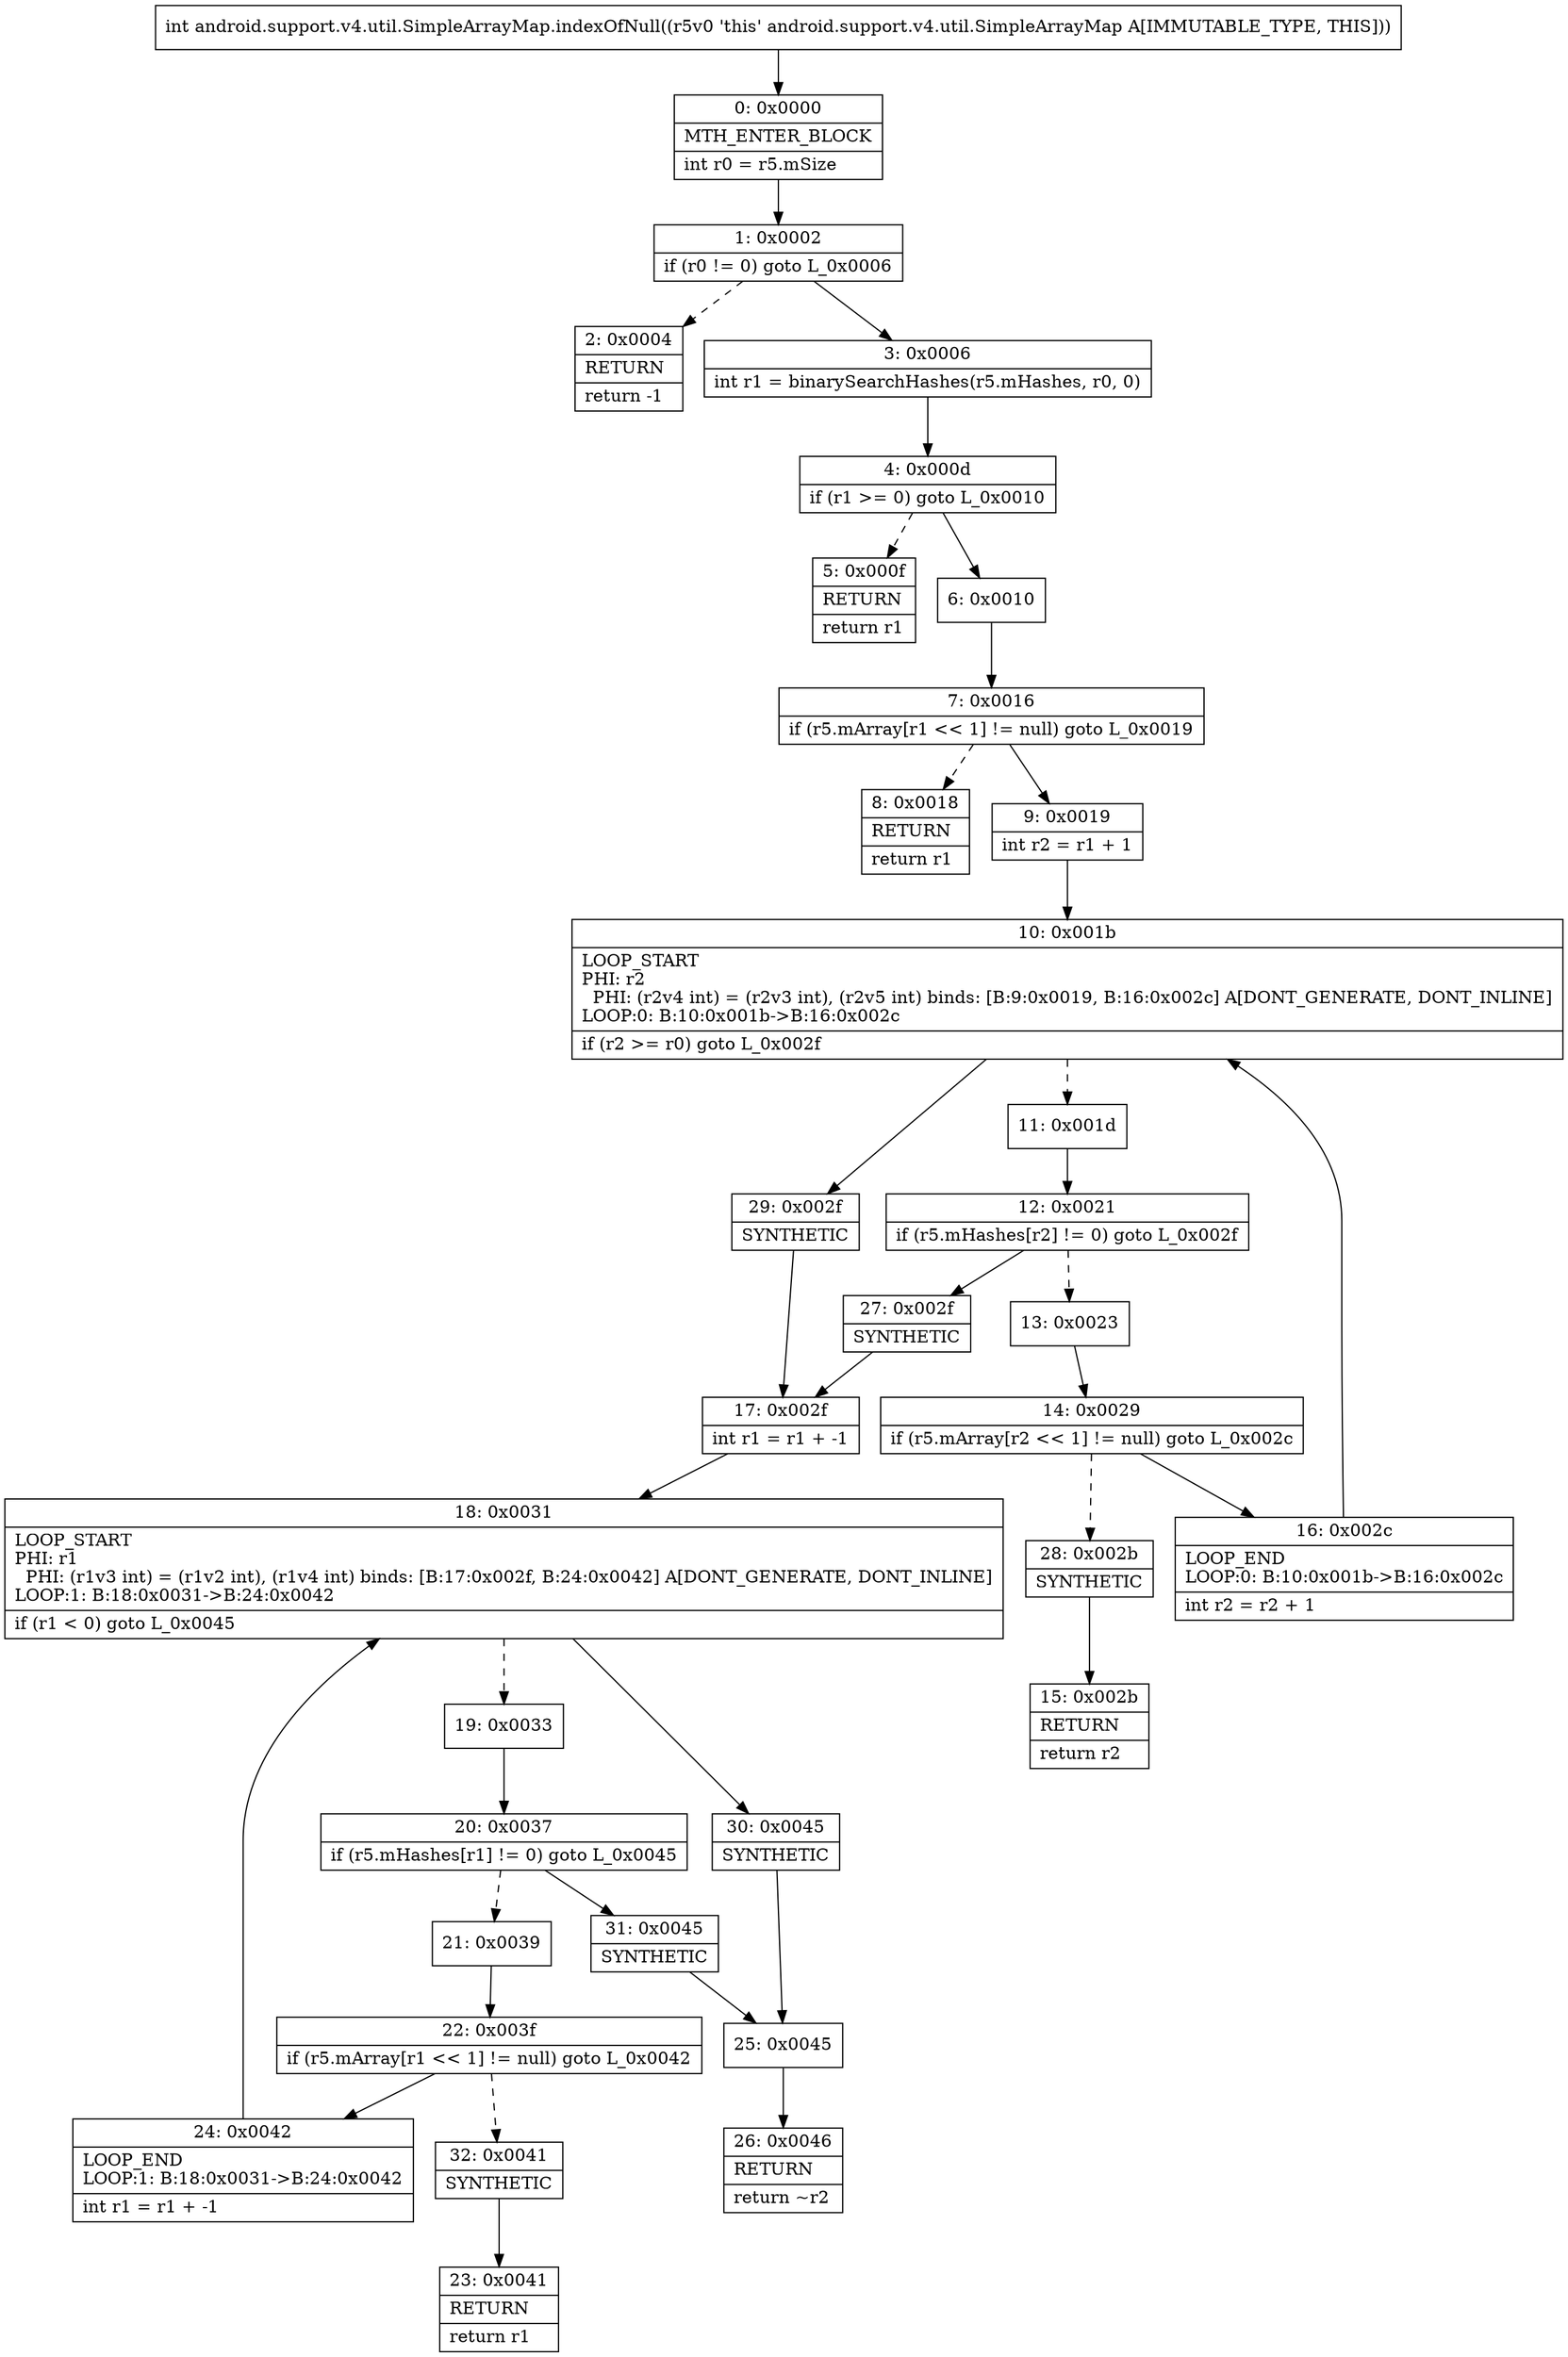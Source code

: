 digraph "CFG forandroid.support.v4.util.SimpleArrayMap.indexOfNull()I" {
Node_0 [shape=record,label="{0\:\ 0x0000|MTH_ENTER_BLOCK\l|int r0 = r5.mSize\l}"];
Node_1 [shape=record,label="{1\:\ 0x0002|if (r0 != 0) goto L_0x0006\l}"];
Node_2 [shape=record,label="{2\:\ 0x0004|RETURN\l|return \-1\l}"];
Node_3 [shape=record,label="{3\:\ 0x0006|int r1 = binarySearchHashes(r5.mHashes, r0, 0)\l}"];
Node_4 [shape=record,label="{4\:\ 0x000d|if (r1 \>= 0) goto L_0x0010\l}"];
Node_5 [shape=record,label="{5\:\ 0x000f|RETURN\l|return r1\l}"];
Node_6 [shape=record,label="{6\:\ 0x0010}"];
Node_7 [shape=record,label="{7\:\ 0x0016|if (r5.mArray[r1 \<\< 1] != null) goto L_0x0019\l}"];
Node_8 [shape=record,label="{8\:\ 0x0018|RETURN\l|return r1\l}"];
Node_9 [shape=record,label="{9\:\ 0x0019|int r2 = r1 + 1\l}"];
Node_10 [shape=record,label="{10\:\ 0x001b|LOOP_START\lPHI: r2 \l  PHI: (r2v4 int) = (r2v3 int), (r2v5 int) binds: [B:9:0x0019, B:16:0x002c] A[DONT_GENERATE, DONT_INLINE]\lLOOP:0: B:10:0x001b\-\>B:16:0x002c\l|if (r2 \>= r0) goto L_0x002f\l}"];
Node_11 [shape=record,label="{11\:\ 0x001d}"];
Node_12 [shape=record,label="{12\:\ 0x0021|if (r5.mHashes[r2] != 0) goto L_0x002f\l}"];
Node_13 [shape=record,label="{13\:\ 0x0023}"];
Node_14 [shape=record,label="{14\:\ 0x0029|if (r5.mArray[r2 \<\< 1] != null) goto L_0x002c\l}"];
Node_15 [shape=record,label="{15\:\ 0x002b|RETURN\l|return r2\l}"];
Node_16 [shape=record,label="{16\:\ 0x002c|LOOP_END\lLOOP:0: B:10:0x001b\-\>B:16:0x002c\l|int r2 = r2 + 1\l}"];
Node_17 [shape=record,label="{17\:\ 0x002f|int r1 = r1 + \-1\l}"];
Node_18 [shape=record,label="{18\:\ 0x0031|LOOP_START\lPHI: r1 \l  PHI: (r1v3 int) = (r1v2 int), (r1v4 int) binds: [B:17:0x002f, B:24:0x0042] A[DONT_GENERATE, DONT_INLINE]\lLOOP:1: B:18:0x0031\-\>B:24:0x0042\l|if (r1 \< 0) goto L_0x0045\l}"];
Node_19 [shape=record,label="{19\:\ 0x0033}"];
Node_20 [shape=record,label="{20\:\ 0x0037|if (r5.mHashes[r1] != 0) goto L_0x0045\l}"];
Node_21 [shape=record,label="{21\:\ 0x0039}"];
Node_22 [shape=record,label="{22\:\ 0x003f|if (r5.mArray[r1 \<\< 1] != null) goto L_0x0042\l}"];
Node_23 [shape=record,label="{23\:\ 0x0041|RETURN\l|return r1\l}"];
Node_24 [shape=record,label="{24\:\ 0x0042|LOOP_END\lLOOP:1: B:18:0x0031\-\>B:24:0x0042\l|int r1 = r1 + \-1\l}"];
Node_25 [shape=record,label="{25\:\ 0x0045}"];
Node_26 [shape=record,label="{26\:\ 0x0046|RETURN\l|return ~r2\l}"];
Node_27 [shape=record,label="{27\:\ 0x002f|SYNTHETIC\l}"];
Node_28 [shape=record,label="{28\:\ 0x002b|SYNTHETIC\l}"];
Node_29 [shape=record,label="{29\:\ 0x002f|SYNTHETIC\l}"];
Node_30 [shape=record,label="{30\:\ 0x0045|SYNTHETIC\l}"];
Node_31 [shape=record,label="{31\:\ 0x0045|SYNTHETIC\l}"];
Node_32 [shape=record,label="{32\:\ 0x0041|SYNTHETIC\l}"];
MethodNode[shape=record,label="{int android.support.v4.util.SimpleArrayMap.indexOfNull((r5v0 'this' android.support.v4.util.SimpleArrayMap A[IMMUTABLE_TYPE, THIS])) }"];
MethodNode -> Node_0;
Node_0 -> Node_1;
Node_1 -> Node_2[style=dashed];
Node_1 -> Node_3;
Node_3 -> Node_4;
Node_4 -> Node_5[style=dashed];
Node_4 -> Node_6;
Node_6 -> Node_7;
Node_7 -> Node_8[style=dashed];
Node_7 -> Node_9;
Node_9 -> Node_10;
Node_10 -> Node_11[style=dashed];
Node_10 -> Node_29;
Node_11 -> Node_12;
Node_12 -> Node_13[style=dashed];
Node_12 -> Node_27;
Node_13 -> Node_14;
Node_14 -> Node_16;
Node_14 -> Node_28[style=dashed];
Node_16 -> Node_10;
Node_17 -> Node_18;
Node_18 -> Node_19[style=dashed];
Node_18 -> Node_30;
Node_19 -> Node_20;
Node_20 -> Node_21[style=dashed];
Node_20 -> Node_31;
Node_21 -> Node_22;
Node_22 -> Node_24;
Node_22 -> Node_32[style=dashed];
Node_24 -> Node_18;
Node_25 -> Node_26;
Node_27 -> Node_17;
Node_28 -> Node_15;
Node_29 -> Node_17;
Node_30 -> Node_25;
Node_31 -> Node_25;
Node_32 -> Node_23;
}

